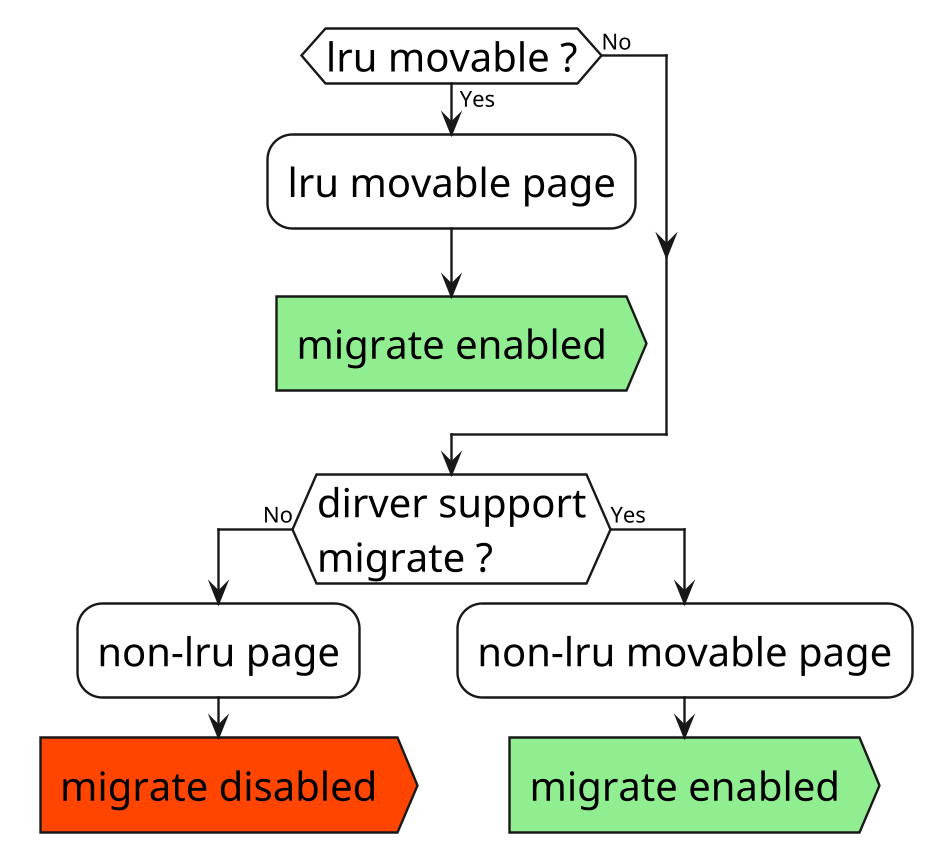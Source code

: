 @startuml
scale 2/1
skinparam Activity {
    FontSize 20
    BorderThickness 1.2
    BackgroundColor transparent
}

if (lru movable ?) then (Yes)
    :lru movable page;
    #LightGreen:migrate enabled;<<output>>
    detach
else (No)
endif
if (dirver support\nmigrate ?) then (No)
    :non-lru page;
    #OrangeRed:migrate disabled;<<output>>
    detach
else (Yes)
    :non-lru movable page;
    #LightGreen:migrate enabled;<<output>>
    detach
endif

@enduml
